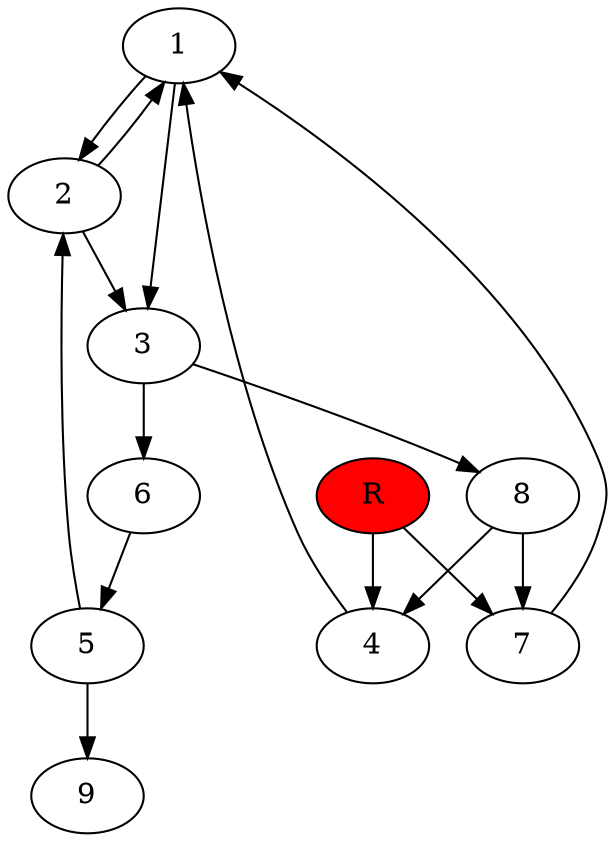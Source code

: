 digraph prb26499 {
	1
	2
	3
	4
	5
	6
	7
	8
	R [fillcolor="#ff0000" style=filled]
	1 -> 2
	1 -> 3
	2 -> 1
	2 -> 3
	3 -> 6
	3 -> 8
	4 -> 1
	5 -> 2
	5 -> 9
	6 -> 5
	7 -> 1
	8 -> 4
	8 -> 7
	R -> 4
	R -> 7
}
